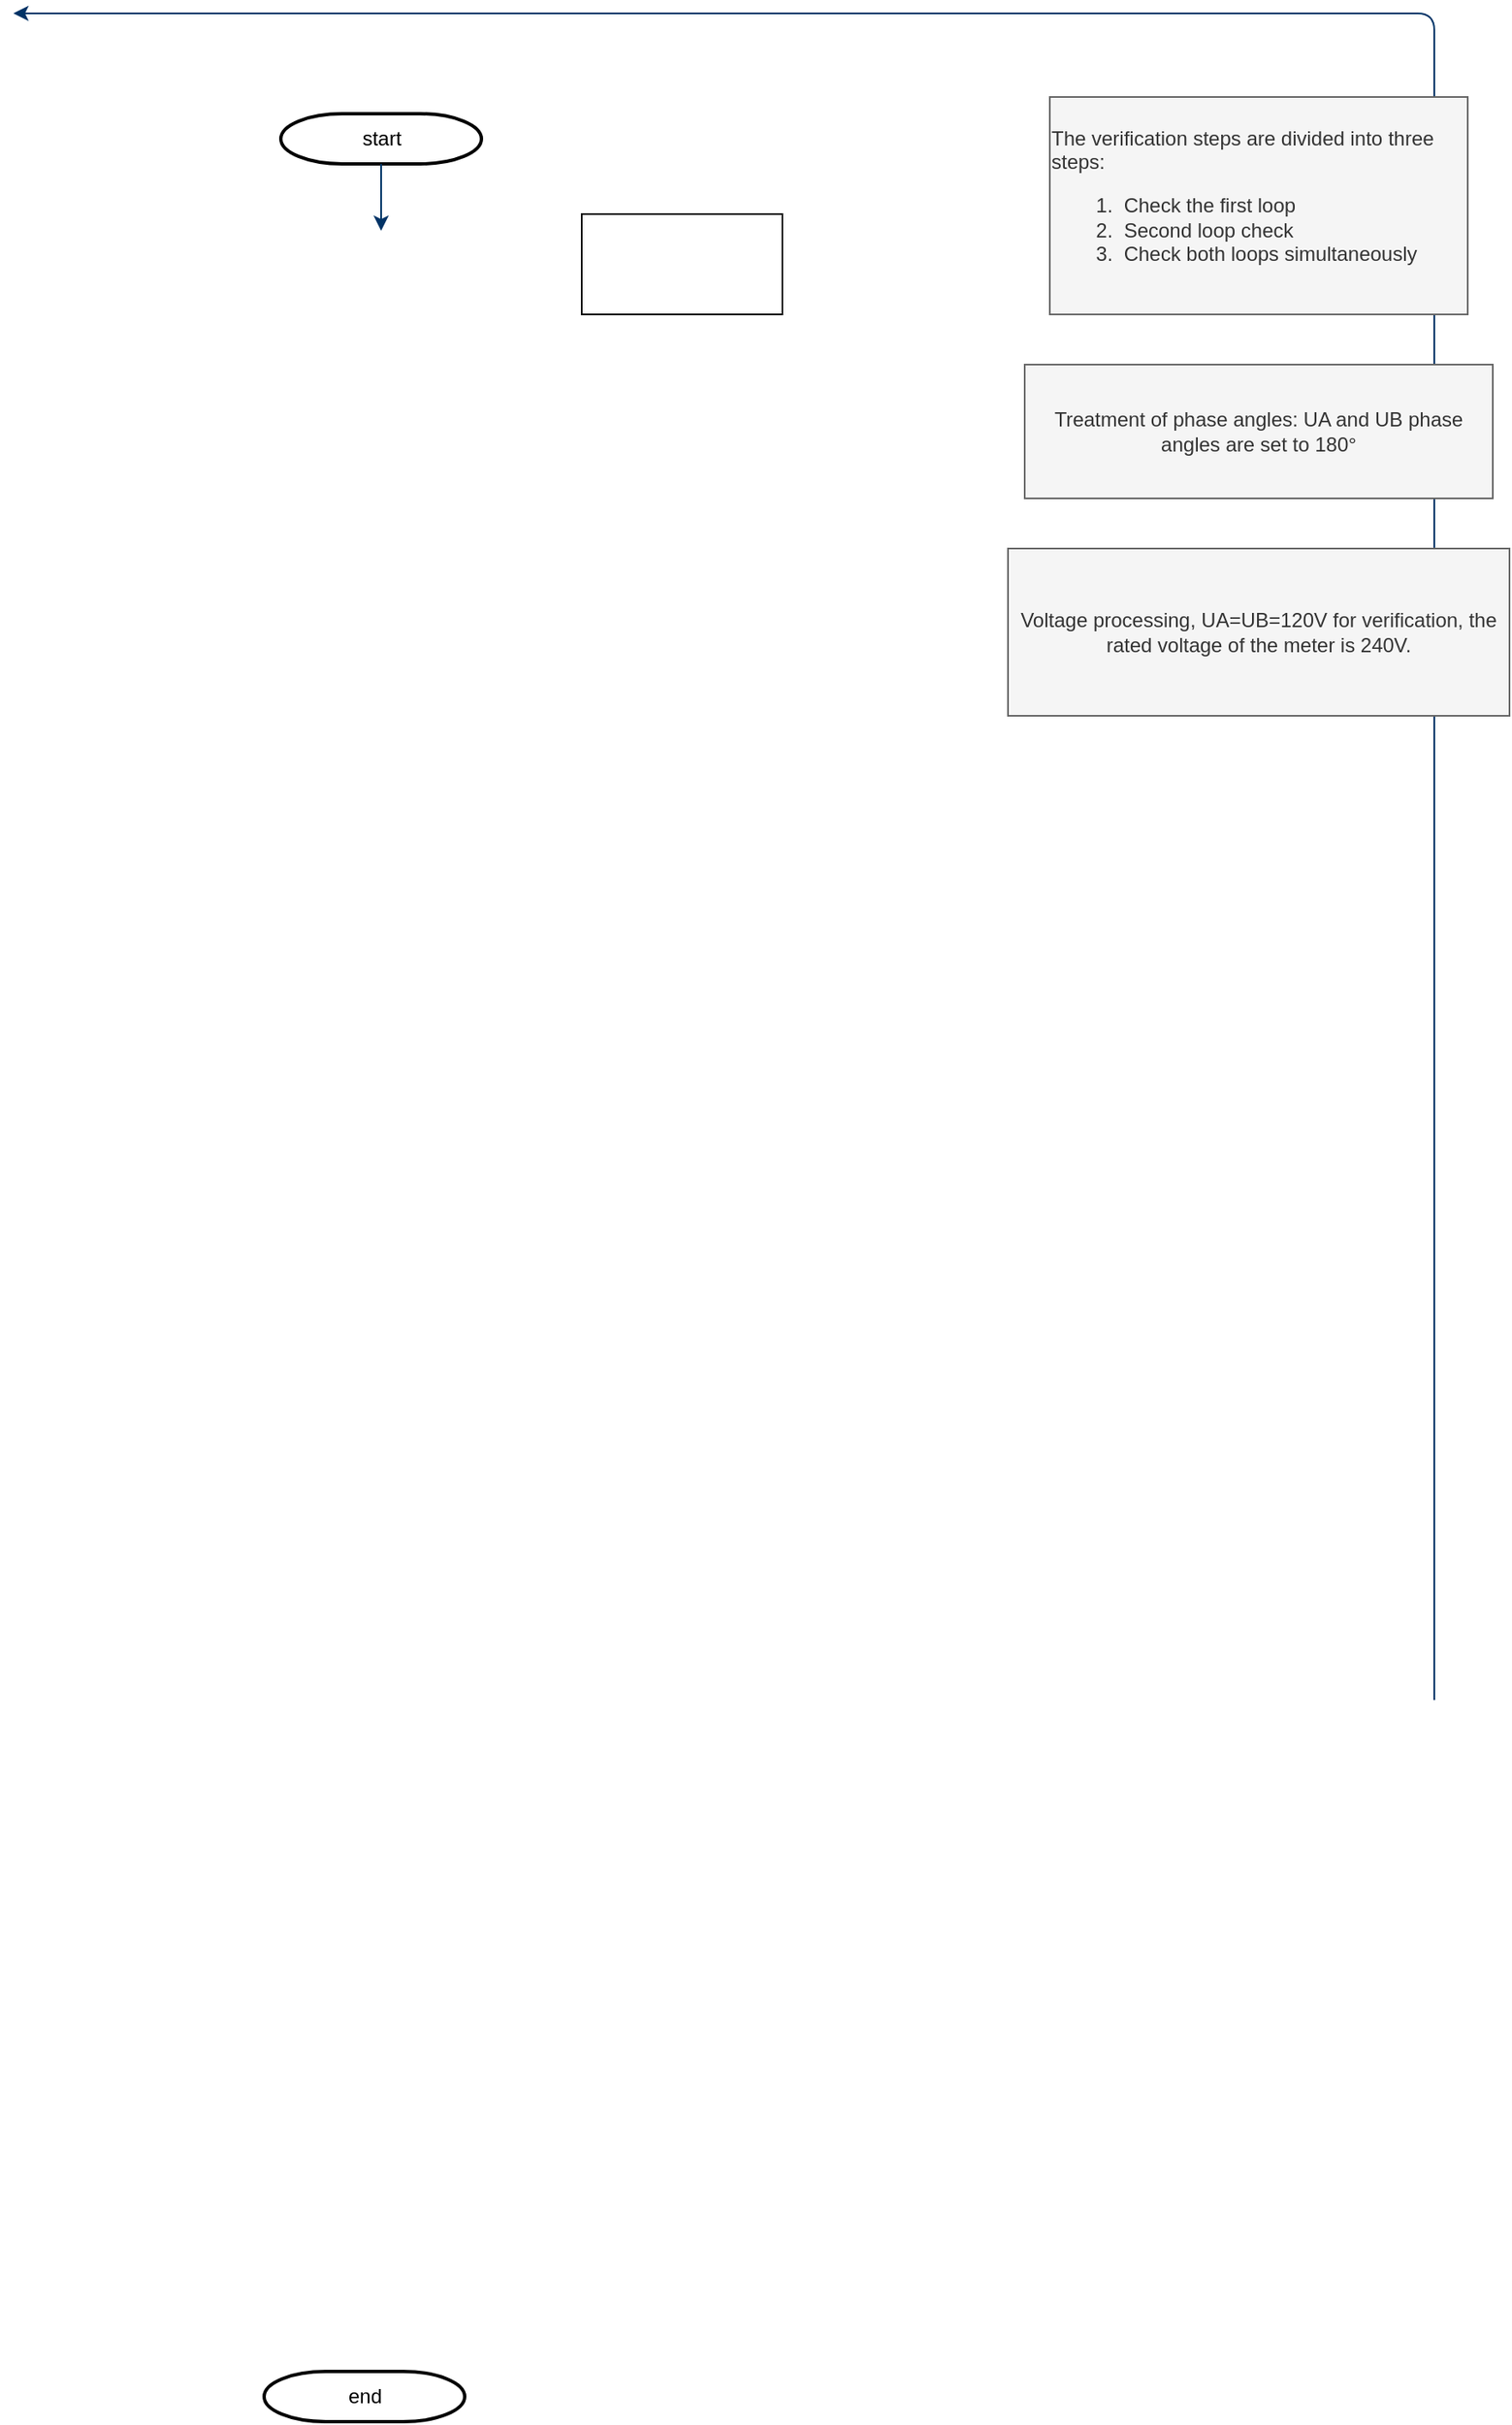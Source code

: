 <mxfile version="14.9.2" type="github">
  <diagram id="6a731a19-8d31-9384-78a2-239565b7b9f0" name="Page-1">
    <mxGraphModel dx="1038" dy="579" grid="1" gridSize="10" guides="1" tooltips="1" connect="1" arrows="1" fold="1" page="1" pageScale="1" pageWidth="1169" pageHeight="827" background="none" math="0" shadow="0">
      <root>
        <mxCell id="0" />
        <mxCell id="1" parent="0" />
        <mxCell id="2" value="start" style="shape=mxgraph.flowchart.terminator;strokeWidth=2;gradientColor=none;gradientDirection=north;fontStyle=0;html=1;" parent="1" vertex="1">
          <mxGeometry x="260" y="60" width="120" height="30" as="geometry" />
        </mxCell>
        <mxCell id="7" style="fontStyle=1;strokeColor=#003366;strokeWidth=1;html=1;" parent="1" source="2" edge="1">
          <mxGeometry relative="1" as="geometry">
            <mxPoint x="320" y="130" as="targetPoint" />
          </mxGeometry>
        </mxCell>
        <mxCell id="40" value="end" style="shape=mxgraph.flowchart.terminator;strokeWidth=2;gradientColor=none;gradientDirection=north;fontStyle=0;html=1;" parent="1" vertex="1">
          <mxGeometry x="250" y="1410" width="120" height="30" as="geometry" />
        </mxCell>
        <mxCell id="45" value="" style="edgeStyle=elbowEdgeStyle;elbow=horizontal;exitX=1;exitY=0.5;exitPerimeter=0;entryX=0.905;entryY=0.5;entryPerimeter=0;fontStyle=1;strokeColor=#003366;strokeWidth=1;html=1;" parent="1" target="34" edge="1">
          <mxGeometry width="100" height="100" as="geometry">
            <mxPoint x="380.5" y="1119.25" as="sourcePoint" />
            <mxPoint x="100" as="targetPoint" />
            <Array as="points">
              <mxPoint x="950" y="1320" />
            </Array>
          </mxGeometry>
        </mxCell>
        <mxCell id="5QzYHKSAta37W70-3rno-55" value="" style="rounded=0;whiteSpace=wrap;html=1;" vertex="1" parent="1">
          <mxGeometry x="440" y="120" width="120" height="60" as="geometry" />
        </mxCell>
        <mxCell id="5QzYHKSAta37W70-3rno-56" value="&lt;div style=&quot;text-align: left; font-size: 12px;&quot;&gt;&lt;span style=&quot;font-size: 12px;&quot;&gt;The verification steps are divided into three steps:&lt;/span&gt;&lt;/div&gt;&lt;ol style=&quot;font-size: 12px;&quot;&gt;&lt;li style=&quot;text-align: left; font-size: 12px;&quot;&gt;&amp;nbsp;Check the first loop&lt;/li&gt;&lt;li style=&quot;text-align: left; font-size: 12px;&quot;&gt;&amp;nbsp;Second loop check&lt;/li&gt;&lt;li style=&quot;text-align: left; font-size: 12px;&quot;&gt;&amp;nbsp;Check both loops simultaneously&lt;/li&gt;&lt;/ol&gt;" style="text;html=1;strokeColor=#666666;fillColor=#f5f5f5;align=center;verticalAlign=middle;whiteSpace=wrap;rounded=0;fontSize=12;fontColor=#333333;" vertex="1" parent="1">
          <mxGeometry x="720" y="50" width="250" height="130" as="geometry" />
        </mxCell>
        <mxCell id="5QzYHKSAta37W70-3rno-57" value="Treatment of phase angles: UA and UB phase angles are set to 180°" style="text;html=1;strokeColor=#666666;fillColor=#f5f5f5;align=center;verticalAlign=middle;whiteSpace=wrap;rounded=0;fontSize=12;fontColor=#333333;" vertex="1" parent="1">
          <mxGeometry x="705" y="210" width="280" height="80" as="geometry" />
        </mxCell>
        <mxCell id="5QzYHKSAta37W70-3rno-58" value="Voltage processing, UA=UB=120V for verification, the rated voltage of the meter is 240V." style="text;html=1;strokeColor=#666666;fillColor=#f5f5f5;align=center;verticalAlign=middle;whiteSpace=wrap;rounded=0;fontSize=12;fontColor=#333333;" vertex="1" parent="1">
          <mxGeometry x="695" y="320" width="300" height="100" as="geometry" />
        </mxCell>
      </root>
    </mxGraphModel>
  </diagram>
</mxfile>
